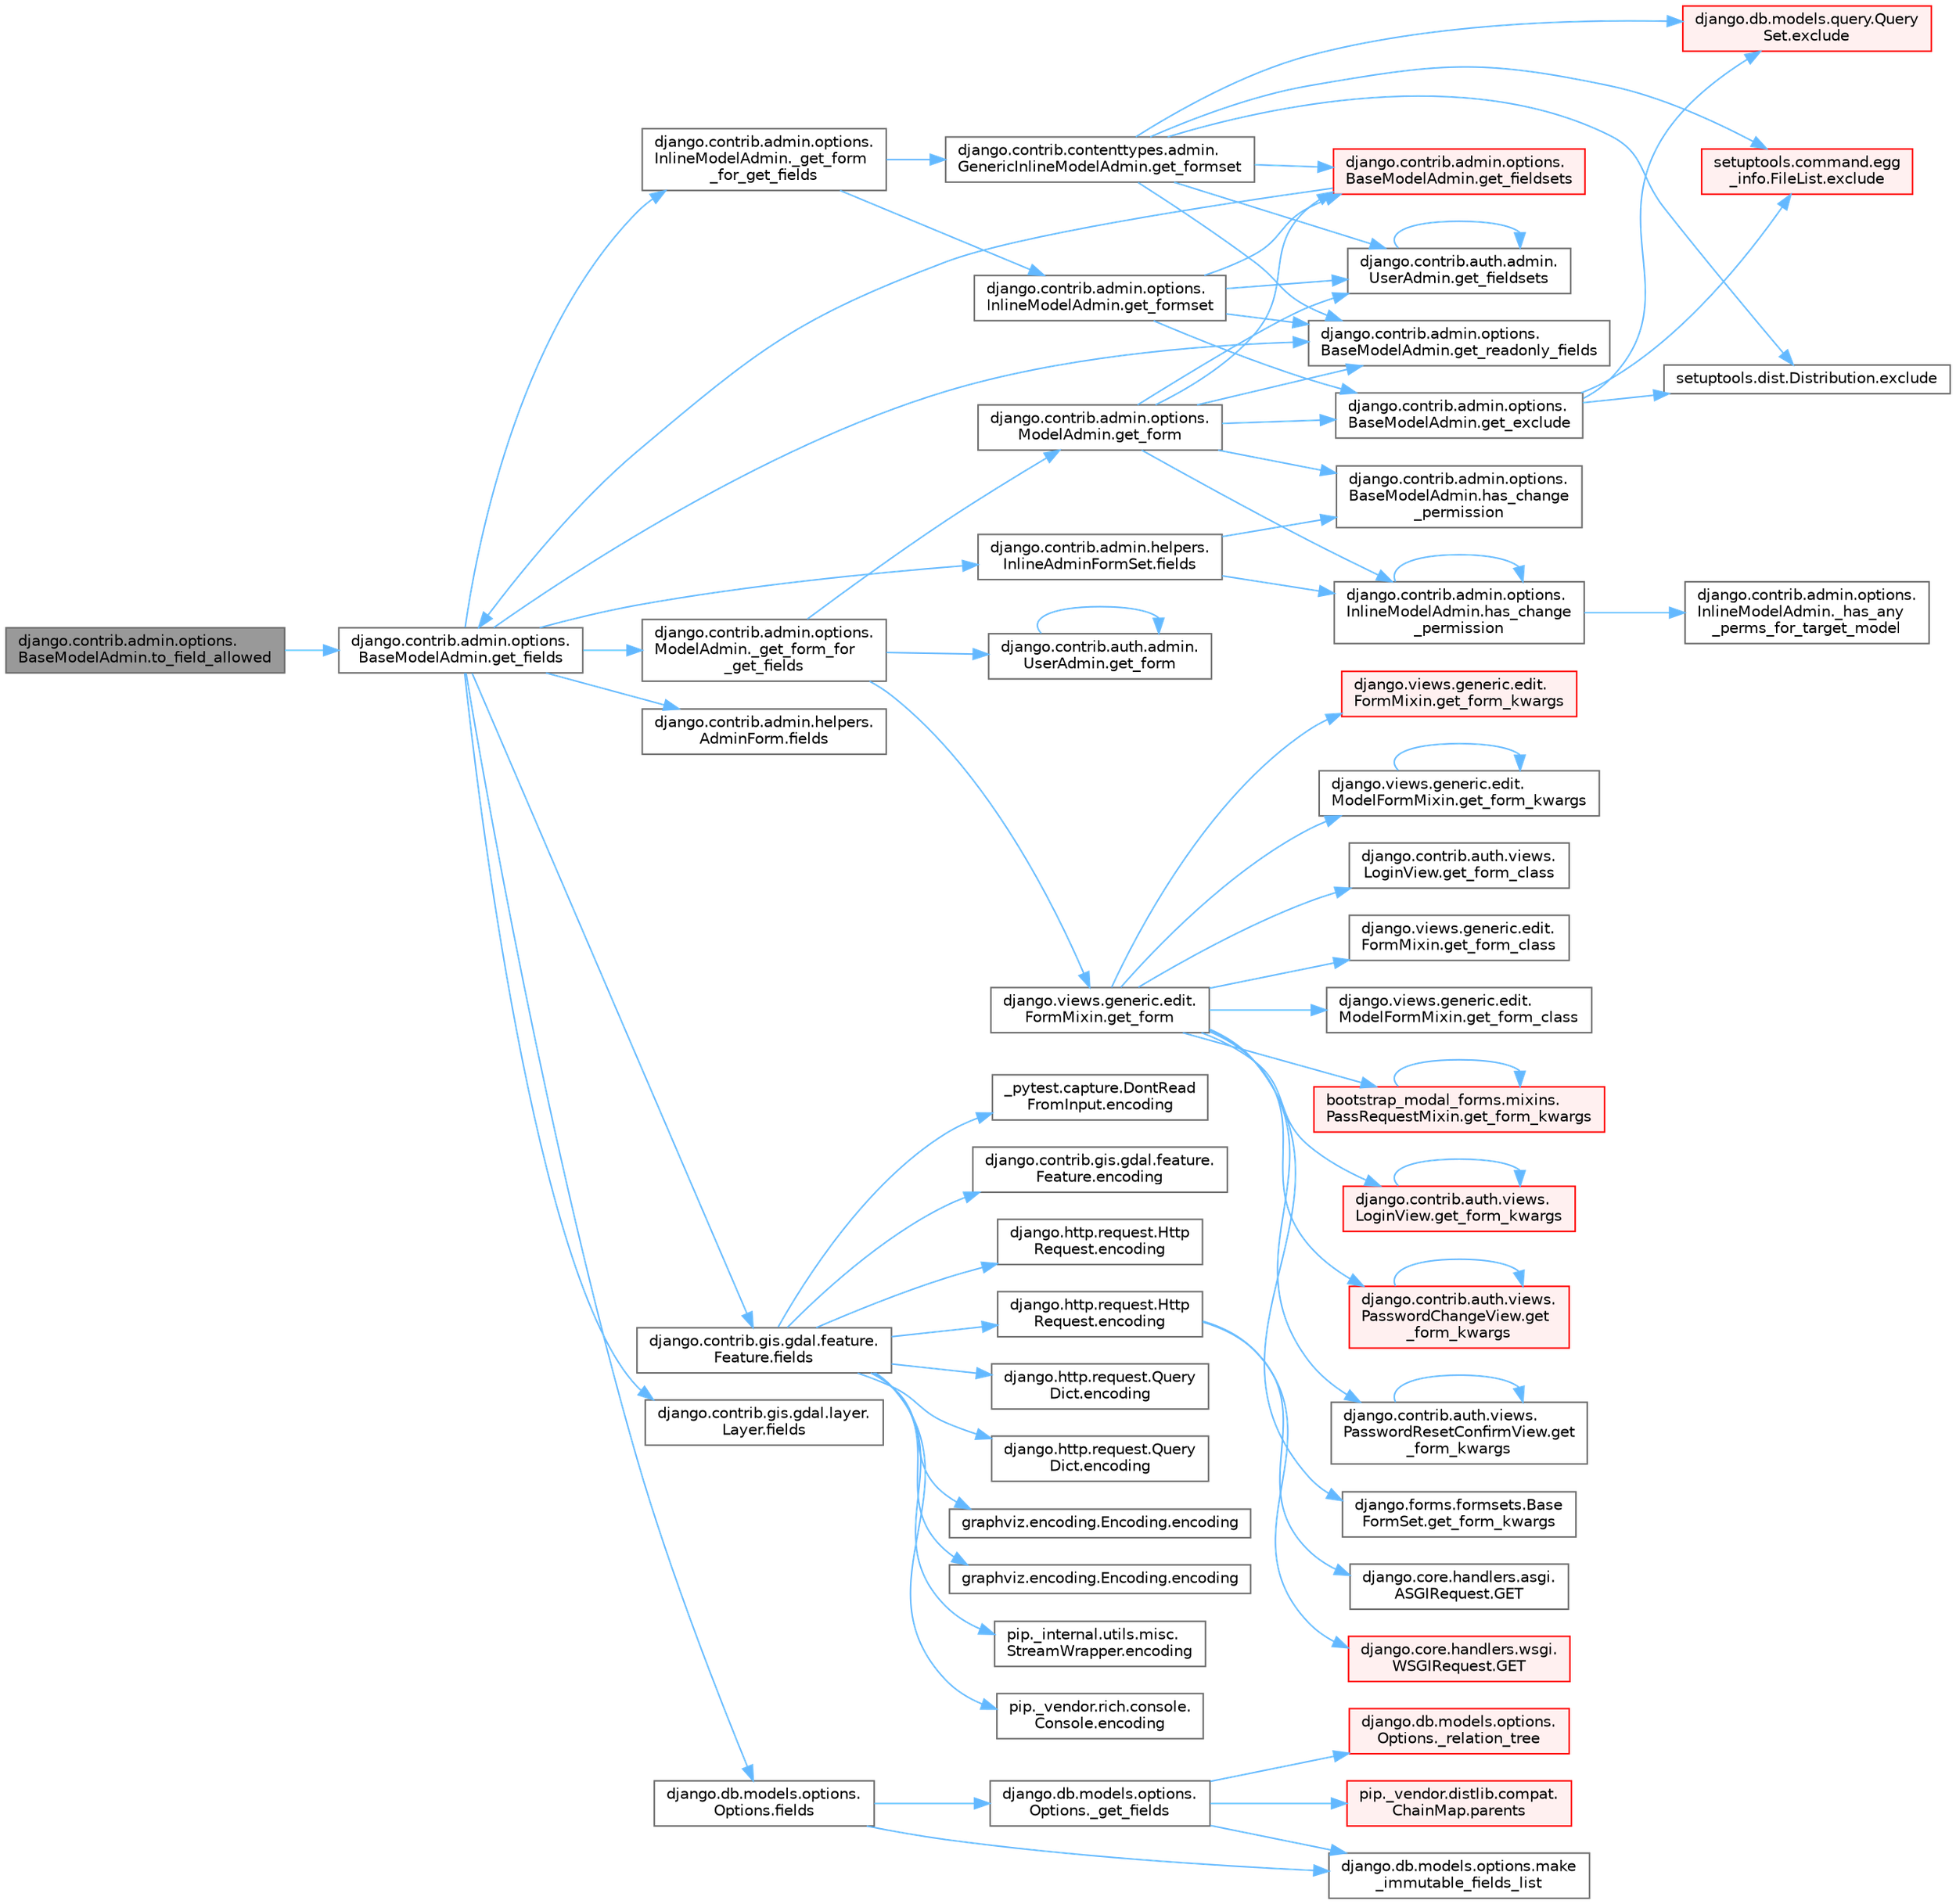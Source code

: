digraph "django.contrib.admin.options.BaseModelAdmin.to_field_allowed"
{
 // LATEX_PDF_SIZE
  bgcolor="transparent";
  edge [fontname=Helvetica,fontsize=10,labelfontname=Helvetica,labelfontsize=10];
  node [fontname=Helvetica,fontsize=10,shape=box,height=0.2,width=0.4];
  rankdir="LR";
  Node1 [id="Node000001",label="django.contrib.admin.options.\lBaseModelAdmin.to_field_allowed",height=0.2,width=0.4,color="gray40", fillcolor="grey60", style="filled", fontcolor="black",tooltip=" "];
  Node1 -> Node2 [id="edge1_Node000001_Node000002",color="steelblue1",style="solid",tooltip=" "];
  Node2 [id="Node000002",label="django.contrib.admin.options.\lBaseModelAdmin.get_fields",height=0.2,width=0.4,color="grey40", fillcolor="white", style="filled",URL="$classdjango_1_1contrib_1_1admin_1_1options_1_1_base_model_admin.html#afaa9b382fea65a4ff01bd97c33fe0c2c",tooltip=" "];
  Node2 -> Node3 [id="edge2_Node000002_Node000003",color="steelblue1",style="solid",tooltip=" "];
  Node3 [id="Node000003",label="django.contrib.admin.options.\lInlineModelAdmin._get_form\l_for_get_fields",height=0.2,width=0.4,color="grey40", fillcolor="white", style="filled",URL="$classdjango_1_1contrib_1_1admin_1_1options_1_1_inline_model_admin.html#a5d25291382a2475075ca69eb48c962d3",tooltip=" "];
  Node3 -> Node4 [id="edge3_Node000003_Node000004",color="steelblue1",style="solid",tooltip=" "];
  Node4 [id="Node000004",label="django.contrib.admin.options.\lInlineModelAdmin.get_formset",height=0.2,width=0.4,color="grey40", fillcolor="white", style="filled",URL="$classdjango_1_1contrib_1_1admin_1_1options_1_1_inline_model_admin.html#a391c560136f82cf615f7b8b449ddc9cc",tooltip=" "];
  Node4 -> Node5 [id="edge4_Node000004_Node000005",color="steelblue1",style="solid",tooltip=" "];
  Node5 [id="Node000005",label="django.contrib.admin.options.\lBaseModelAdmin.get_exclude",height=0.2,width=0.4,color="grey40", fillcolor="white", style="filled",URL="$classdjango_1_1contrib_1_1admin_1_1options_1_1_base_model_admin.html#a6c5f68d5829a50c98bd7d0ec262126cd",tooltip=" "];
  Node5 -> Node6 [id="edge5_Node000005_Node000006",color="steelblue1",style="solid",tooltip=" "];
  Node6 [id="Node000006",label="django.db.models.query.Query\lSet.exclude",height=0.2,width=0.4,color="red", fillcolor="#FFF0F0", style="filled",URL="$classdjango_1_1db_1_1models_1_1query_1_1_query_set.html#ac56369b510c6880e0ff5bccd3789b76d",tooltip=" "];
  Node5 -> Node24 [id="edge6_Node000005_Node000024",color="steelblue1",style="solid",tooltip=" "];
  Node24 [id="Node000024",label="setuptools.command.egg\l_info.FileList.exclude",height=0.2,width=0.4,color="red", fillcolor="#FFF0F0", style="filled",URL="$classsetuptools_1_1command_1_1egg__info_1_1_file_list.html#ae1bece580c66b8df3143d01d817073b1",tooltip=" "];
  Node5 -> Node27 [id="edge7_Node000005_Node000027",color="steelblue1",style="solid",tooltip=" "];
  Node27 [id="Node000027",label="setuptools.dist.Distribution.exclude",height=0.2,width=0.4,color="grey40", fillcolor="white", style="filled",URL="$classsetuptools_1_1dist_1_1_distribution.html#aba0ce07cc13c0dd245b3b5977c4e4ea7",tooltip=" "];
  Node4 -> Node28 [id="edge8_Node000004_Node000028",color="steelblue1",style="solid",tooltip=" "];
  Node28 [id="Node000028",label="django.contrib.admin.options.\lBaseModelAdmin.get_fieldsets",height=0.2,width=0.4,color="red", fillcolor="#FFF0F0", style="filled",URL="$classdjango_1_1contrib_1_1admin_1_1options_1_1_base_model_admin.html#ad7e239e34ac459bcbe73cc0ef014249e",tooltip=" "];
  Node28 -> Node2 [id="edge9_Node000028_Node000002",color="steelblue1",style="solid",tooltip=" "];
  Node4 -> Node37 [id="edge10_Node000004_Node000037",color="steelblue1",style="solid",tooltip=" "];
  Node37 [id="Node000037",label="django.contrib.auth.admin.\lUserAdmin.get_fieldsets",height=0.2,width=0.4,color="grey40", fillcolor="white", style="filled",URL="$classdjango_1_1contrib_1_1auth_1_1admin_1_1_user_admin.html#af5ee69109448dfaa213596c17b1df257",tooltip=" "];
  Node37 -> Node37 [id="edge11_Node000037_Node000037",color="steelblue1",style="solid",tooltip=" "];
  Node4 -> Node38 [id="edge12_Node000004_Node000038",color="steelblue1",style="solid",tooltip=" "];
  Node38 [id="Node000038",label="django.contrib.admin.options.\lBaseModelAdmin.get_readonly_fields",height=0.2,width=0.4,color="grey40", fillcolor="white", style="filled",URL="$classdjango_1_1contrib_1_1admin_1_1options_1_1_base_model_admin.html#a170b8486910918e4de66e130bd493939",tooltip=" "];
  Node3 -> Node39 [id="edge13_Node000003_Node000039",color="steelblue1",style="solid",tooltip=" "];
  Node39 [id="Node000039",label="django.contrib.contenttypes.admin.\lGenericInlineModelAdmin.get_formset",height=0.2,width=0.4,color="grey40", fillcolor="white", style="filled",URL="$classdjango_1_1contrib_1_1contenttypes_1_1admin_1_1_generic_inline_model_admin.html#a5a66cc2688b838a4e851627f20e34949",tooltip=" "];
  Node39 -> Node6 [id="edge14_Node000039_Node000006",color="steelblue1",style="solid",tooltip=" "];
  Node39 -> Node24 [id="edge15_Node000039_Node000024",color="steelblue1",style="solid",tooltip=" "];
  Node39 -> Node27 [id="edge16_Node000039_Node000027",color="steelblue1",style="solid",tooltip=" "];
  Node39 -> Node28 [id="edge17_Node000039_Node000028",color="steelblue1",style="solid",tooltip=" "];
  Node39 -> Node37 [id="edge18_Node000039_Node000037",color="steelblue1",style="solid",tooltip=" "];
  Node39 -> Node38 [id="edge19_Node000039_Node000038",color="steelblue1",style="solid",tooltip=" "];
  Node2 -> Node40 [id="edge20_Node000002_Node000040",color="steelblue1",style="solid",tooltip=" "];
  Node40 [id="Node000040",label="django.contrib.admin.options.\lModelAdmin._get_form_for\l_get_fields",height=0.2,width=0.4,color="grey40", fillcolor="white", style="filled",URL="$classdjango_1_1contrib_1_1admin_1_1options_1_1_model_admin.html#a933e77f90faca22f9caf6b89abb99d94",tooltip=" "];
  Node40 -> Node41 [id="edge21_Node000040_Node000041",color="steelblue1",style="solid",tooltip=" "];
  Node41 [id="Node000041",label="django.contrib.admin.options.\lModelAdmin.get_form",height=0.2,width=0.4,color="grey40", fillcolor="white", style="filled",URL="$classdjango_1_1contrib_1_1admin_1_1options_1_1_model_admin.html#a57f87fb2bbbe6d71b86dee23eff86522",tooltip=" "];
  Node41 -> Node5 [id="edge22_Node000041_Node000005",color="steelblue1",style="solid",tooltip=" "];
  Node41 -> Node28 [id="edge23_Node000041_Node000028",color="steelblue1",style="solid",tooltip=" "];
  Node41 -> Node37 [id="edge24_Node000041_Node000037",color="steelblue1",style="solid",tooltip=" "];
  Node41 -> Node38 [id="edge25_Node000041_Node000038",color="steelblue1",style="solid",tooltip=" "];
  Node41 -> Node42 [id="edge26_Node000041_Node000042",color="steelblue1",style="solid",tooltip=" "];
  Node42 [id="Node000042",label="django.contrib.admin.options.\lBaseModelAdmin.has_change\l_permission",height=0.2,width=0.4,color="grey40", fillcolor="white", style="filled",URL="$classdjango_1_1contrib_1_1admin_1_1options_1_1_base_model_admin.html#a628f15a856920f62510c31333354c088",tooltip=" "];
  Node41 -> Node43 [id="edge27_Node000041_Node000043",color="steelblue1",style="solid",tooltip=" "];
  Node43 [id="Node000043",label="django.contrib.admin.options.\lInlineModelAdmin.has_change\l_permission",height=0.2,width=0.4,color="grey40", fillcolor="white", style="filled",URL="$classdjango_1_1contrib_1_1admin_1_1options_1_1_inline_model_admin.html#afb466f69fba775be6bd44db65c2955ce",tooltip=" "];
  Node43 -> Node44 [id="edge28_Node000043_Node000044",color="steelblue1",style="solid",tooltip=" "];
  Node44 [id="Node000044",label="django.contrib.admin.options.\lInlineModelAdmin._has_any\l_perms_for_target_model",height=0.2,width=0.4,color="grey40", fillcolor="white", style="filled",URL="$classdjango_1_1contrib_1_1admin_1_1options_1_1_inline_model_admin.html#a29c3e8ea570405ec131fad8a0b8cbf4b",tooltip=" "];
  Node43 -> Node43 [id="edge29_Node000043_Node000043",color="steelblue1",style="solid",tooltip=" "];
  Node40 -> Node45 [id="edge30_Node000040_Node000045",color="steelblue1",style="solid",tooltip=" "];
  Node45 [id="Node000045",label="django.contrib.auth.admin.\lUserAdmin.get_form",height=0.2,width=0.4,color="grey40", fillcolor="white", style="filled",URL="$classdjango_1_1contrib_1_1auth_1_1admin_1_1_user_admin.html#a31237fb5aeadd7f01de3fe0957e1e1f7",tooltip=" "];
  Node45 -> Node45 [id="edge31_Node000045_Node000045",color="steelblue1",style="solid",tooltip=" "];
  Node40 -> Node46 [id="edge32_Node000040_Node000046",color="steelblue1",style="solid",tooltip=" "];
  Node46 [id="Node000046",label="django.views.generic.edit.\lFormMixin.get_form",height=0.2,width=0.4,color="grey40", fillcolor="white", style="filled",URL="$classdjango_1_1views_1_1generic_1_1edit_1_1_form_mixin.html#af3ab4348d2bf2a9b5ceb04c079a20ea5",tooltip=" "];
  Node46 -> Node47 [id="edge33_Node000046_Node000047",color="steelblue1",style="solid",tooltip=" "];
  Node47 [id="Node000047",label="django.contrib.auth.views.\lLoginView.get_form_class",height=0.2,width=0.4,color="grey40", fillcolor="white", style="filled",URL="$classdjango_1_1contrib_1_1auth_1_1views_1_1_login_view.html#a0b2be1652a8981470cbfcea199374b24",tooltip=" "];
  Node46 -> Node48 [id="edge34_Node000046_Node000048",color="steelblue1",style="solid",tooltip=" "];
  Node48 [id="Node000048",label="django.views.generic.edit.\lFormMixin.get_form_class",height=0.2,width=0.4,color="grey40", fillcolor="white", style="filled",URL="$classdjango_1_1views_1_1generic_1_1edit_1_1_form_mixin.html#a5499bac844b0841d4b1c08f75bbb4b82",tooltip=" "];
  Node46 -> Node49 [id="edge35_Node000046_Node000049",color="steelblue1",style="solid",tooltip=" "];
  Node49 [id="Node000049",label="django.views.generic.edit.\lModelFormMixin.get_form_class",height=0.2,width=0.4,color="grey40", fillcolor="white", style="filled",URL="$classdjango_1_1views_1_1generic_1_1edit_1_1_model_form_mixin.html#abc352ce7bec6cfe1a81406245ce7b3a3",tooltip=" "];
  Node46 -> Node50 [id="edge36_Node000046_Node000050",color="steelblue1",style="solid",tooltip=" "];
  Node50 [id="Node000050",label="bootstrap_modal_forms.mixins.\lPassRequestMixin.get_form_kwargs",height=0.2,width=0.4,color="red", fillcolor="#FFF0F0", style="filled",URL="$classbootstrap__modal__forms_1_1mixins_1_1_pass_request_mixin.html#ad4ae849823f332bb1016a8508cb34ee3",tooltip=" "];
  Node50 -> Node50 [id="edge37_Node000050_Node000050",color="steelblue1",style="solid",tooltip=" "];
  Node46 -> Node2830 [id="edge38_Node000046_Node002830",color="steelblue1",style="solid",tooltip=" "];
  Node2830 [id="Node002830",label="django.contrib.auth.views.\lLoginView.get_form_kwargs",height=0.2,width=0.4,color="red", fillcolor="#FFF0F0", style="filled",URL="$classdjango_1_1contrib_1_1auth_1_1views_1_1_login_view.html#a2eba98b8c16c8a98348679ea2c921d25",tooltip=" "];
  Node2830 -> Node2830 [id="edge39_Node002830_Node002830",color="steelblue1",style="solid",tooltip=" "];
  Node46 -> Node2831 [id="edge40_Node000046_Node002831",color="steelblue1",style="solid",tooltip=" "];
  Node2831 [id="Node002831",label="django.contrib.auth.views.\lPasswordChangeView.get\l_form_kwargs",height=0.2,width=0.4,color="red", fillcolor="#FFF0F0", style="filled",URL="$classdjango_1_1contrib_1_1auth_1_1views_1_1_password_change_view.html#a553cf3e37e5a2c05db774e580cbcc038",tooltip=" "];
  Node2831 -> Node2831 [id="edge41_Node002831_Node002831",color="steelblue1",style="solid",tooltip=" "];
  Node46 -> Node2832 [id="edge42_Node000046_Node002832",color="steelblue1",style="solid",tooltip=" "];
  Node2832 [id="Node002832",label="django.contrib.auth.views.\lPasswordResetConfirmView.get\l_form_kwargs",height=0.2,width=0.4,color="grey40", fillcolor="white", style="filled",URL="$classdjango_1_1contrib_1_1auth_1_1views_1_1_password_reset_confirm_view.html#a370c4fdedb3f2a2550450e2dbdb1bb80",tooltip=" "];
  Node2832 -> Node2832 [id="edge43_Node002832_Node002832",color="steelblue1",style="solid",tooltip=" "];
  Node46 -> Node2833 [id="edge44_Node000046_Node002833",color="steelblue1",style="solid",tooltip=" "];
  Node2833 [id="Node002833",label="django.forms.formsets.Base\lFormSet.get_form_kwargs",height=0.2,width=0.4,color="grey40", fillcolor="white", style="filled",URL="$classdjango_1_1forms_1_1formsets_1_1_base_form_set.html#aaae42461c58f5266a1e98419c8f79902",tooltip=" "];
  Node46 -> Node2834 [id="edge45_Node000046_Node002834",color="steelblue1",style="solid",tooltip=" "];
  Node2834 [id="Node002834",label="django.views.generic.edit.\lFormMixin.get_form_kwargs",height=0.2,width=0.4,color="red", fillcolor="#FFF0F0", style="filled",URL="$classdjango_1_1views_1_1generic_1_1edit_1_1_form_mixin.html#a7e8c141b6c4efa8727e7f06322969249",tooltip=" "];
  Node46 -> Node2837 [id="edge46_Node000046_Node002837",color="steelblue1",style="solid",tooltip=" "];
  Node2837 [id="Node002837",label="django.views.generic.edit.\lModelFormMixin.get_form_kwargs",height=0.2,width=0.4,color="grey40", fillcolor="white", style="filled",URL="$classdjango_1_1views_1_1generic_1_1edit_1_1_model_form_mixin.html#acb08afab46e151c93364f9ceca55d786",tooltip=" "];
  Node2837 -> Node2837 [id="edge47_Node002837_Node002837",color="steelblue1",style="solid",tooltip=" "];
  Node2 -> Node1805 [id="edge48_Node000002_Node001805",color="steelblue1",style="solid",tooltip=" "];
  Node1805 [id="Node001805",label="django.contrib.admin.helpers.\lAdminForm.fields",height=0.2,width=0.4,color="grey40", fillcolor="white", style="filled",URL="$classdjango_1_1contrib_1_1admin_1_1helpers_1_1_admin_form.html#a9a2b6161f083dd4c3cefb24789a4f398",tooltip=" "];
  Node2 -> Node1806 [id="edge49_Node000002_Node001806",color="steelblue1",style="solid",tooltip=" "];
  Node1806 [id="Node001806",label="django.contrib.admin.helpers.\lInlineAdminFormSet.fields",height=0.2,width=0.4,color="grey40", fillcolor="white", style="filled",URL="$classdjango_1_1contrib_1_1admin_1_1helpers_1_1_inline_admin_form_set.html#acfeece3b4a1c8e6f692669661ce441d1",tooltip=" "];
  Node1806 -> Node42 [id="edge50_Node001806_Node000042",color="steelblue1",style="solid",tooltip=" "];
  Node1806 -> Node43 [id="edge51_Node001806_Node000043",color="steelblue1",style="solid",tooltip=" "];
  Node2 -> Node1807 [id="edge52_Node000002_Node001807",color="steelblue1",style="solid",tooltip=" "];
  Node1807 [id="Node001807",label="django.contrib.gis.gdal.feature.\lFeature.fields",height=0.2,width=0.4,color="grey40", fillcolor="white", style="filled",URL="$classdjango_1_1contrib_1_1gis_1_1gdal_1_1feature_1_1_feature.html#a2aab211613babc57a7ef77b951a46464",tooltip=" "];
  Node1807 -> Node408 [id="edge53_Node001807_Node000408",color="steelblue1",style="solid",tooltip=" "];
  Node408 [id="Node000408",label="_pytest.capture.DontRead\lFromInput.encoding",height=0.2,width=0.4,color="grey40", fillcolor="white", style="filled",URL="$class__pytest_1_1capture_1_1_dont_read_from_input.html#a40a0e1b26db1f2cf579f1ab5d3903097",tooltip=" "];
  Node1807 -> Node409 [id="edge54_Node001807_Node000409",color="steelblue1",style="solid",tooltip=" "];
  Node409 [id="Node000409",label="django.contrib.gis.gdal.feature.\lFeature.encoding",height=0.2,width=0.4,color="grey40", fillcolor="white", style="filled",URL="$classdjango_1_1contrib_1_1gis_1_1gdal_1_1feature_1_1_feature.html#a61ef7866406f46787c45d0040e4f2588",tooltip=" "];
  Node1807 -> Node410 [id="edge55_Node001807_Node000410",color="steelblue1",style="solid",tooltip=" "];
  Node410 [id="Node000410",label="django.http.request.Http\lRequest.encoding",height=0.2,width=0.4,color="grey40", fillcolor="white", style="filled",URL="$classdjango_1_1http_1_1request_1_1_http_request.html#affc440df209dd1fb33d63b8fce39f3b2",tooltip=" "];
  Node1807 -> Node411 [id="edge56_Node001807_Node000411",color="steelblue1",style="solid",tooltip=" "];
  Node411 [id="Node000411",label="django.http.request.Http\lRequest.encoding",height=0.2,width=0.4,color="grey40", fillcolor="white", style="filled",URL="$classdjango_1_1http_1_1request_1_1_http_request.html#a09c32945992a963608d955c2618ead79",tooltip=" "];
  Node411 -> Node412 [id="edge57_Node000411_Node000412",color="steelblue1",style="solid",tooltip=" "];
  Node412 [id="Node000412",label="django.core.handlers.asgi.\lASGIRequest.GET",height=0.2,width=0.4,color="grey40", fillcolor="white", style="filled",URL="$classdjango_1_1core_1_1handlers_1_1asgi_1_1_a_s_g_i_request.html#a22178cf518b0498b12175ee12f8e7706",tooltip=" "];
  Node411 -> Node413 [id="edge58_Node000411_Node000413",color="steelblue1",style="solid",tooltip=" "];
  Node413 [id="Node000413",label="django.core.handlers.wsgi.\lWSGIRequest.GET",height=0.2,width=0.4,color="red", fillcolor="#FFF0F0", style="filled",URL="$classdjango_1_1core_1_1handlers_1_1wsgi_1_1_w_s_g_i_request.html#a4167c70bcdd94cc925f4444860678305",tooltip=" "];
  Node1807 -> Node415 [id="edge59_Node001807_Node000415",color="steelblue1",style="solid",tooltip=" "];
  Node415 [id="Node000415",label="django.http.request.Query\lDict.encoding",height=0.2,width=0.4,color="grey40", fillcolor="white", style="filled",URL="$classdjango_1_1http_1_1request_1_1_query_dict.html#ae1a9e4aa8ebe4d1dd0aa02e9388b0acd",tooltip=" "];
  Node1807 -> Node416 [id="edge60_Node001807_Node000416",color="steelblue1",style="solid",tooltip=" "];
  Node416 [id="Node000416",label="django.http.request.Query\lDict.encoding",height=0.2,width=0.4,color="grey40", fillcolor="white", style="filled",URL="$classdjango_1_1http_1_1request_1_1_query_dict.html#aade836c6d0fadbe21ef181917ca28ea8",tooltip=" "];
  Node1807 -> Node417 [id="edge61_Node001807_Node000417",color="steelblue1",style="solid",tooltip=" "];
  Node417 [id="Node000417",label="graphviz.encoding.Encoding.encoding",height=0.2,width=0.4,color="grey40", fillcolor="white", style="filled",URL="$classgraphviz_1_1encoding_1_1_encoding.html#a4be64c43fe62823ffb51d9d4706f3c3d",tooltip=" "];
  Node1807 -> Node418 [id="edge62_Node001807_Node000418",color="steelblue1",style="solid",tooltip=" "];
  Node418 [id="Node000418",label="graphviz.encoding.Encoding.encoding",height=0.2,width=0.4,color="grey40", fillcolor="white", style="filled",URL="$classgraphviz_1_1encoding_1_1_encoding.html#ade16bad413f6cc9b3776aa3c580e7251",tooltip=" "];
  Node1807 -> Node419 [id="edge63_Node001807_Node000419",color="steelblue1",style="solid",tooltip=" "];
  Node419 [id="Node000419",label="pip._internal.utils.misc.\lStreamWrapper.encoding",height=0.2,width=0.4,color="grey40", fillcolor="white", style="filled",URL="$classpip_1_1__internal_1_1utils_1_1misc_1_1_stream_wrapper.html#ae516d377684b88c1d5ed9b0b670a2a0b",tooltip=" "];
  Node1807 -> Node420 [id="edge64_Node001807_Node000420",color="steelblue1",style="solid",tooltip=" "];
  Node420 [id="Node000420",label="pip._vendor.rich.console.\lConsole.encoding",height=0.2,width=0.4,color="grey40", fillcolor="white", style="filled",URL="$classpip_1_1__vendor_1_1rich_1_1console_1_1_console.html#aaa95f0495607d199f34c4ebd90ea1cfe",tooltip=" "];
  Node2 -> Node1808 [id="edge65_Node000002_Node001808",color="steelblue1",style="solid",tooltip=" "];
  Node1808 [id="Node001808",label="django.contrib.gis.gdal.layer.\lLayer.fields",height=0.2,width=0.4,color="grey40", fillcolor="white", style="filled",URL="$classdjango_1_1contrib_1_1gis_1_1gdal_1_1layer_1_1_layer.html#ab7d9d8c833c9e11cfc14b15c61a1ab27",tooltip=" "];
  Node2 -> Node1809 [id="edge66_Node000002_Node001809",color="steelblue1",style="solid",tooltip=" "];
  Node1809 [id="Node001809",label="django.db.models.options.\lOptions.fields",height=0.2,width=0.4,color="grey40", fillcolor="white", style="filled",URL="$classdjango_1_1db_1_1models_1_1options_1_1_options.html#a6c7f47f4eb863aca3bf357275f7db3b8",tooltip=" "];
  Node1809 -> Node31 [id="edge67_Node001809_Node000031",color="steelblue1",style="solid",tooltip=" "];
  Node31 [id="Node000031",label="django.db.models.options.\lOptions._get_fields",height=0.2,width=0.4,color="grey40", fillcolor="white", style="filled",URL="$classdjango_1_1db_1_1models_1_1options_1_1_options.html#adfc7204d4c77a86927ad1988009a3fd5",tooltip=" "];
  Node31 -> Node32 [id="edge68_Node000031_Node000032",color="steelblue1",style="solid",tooltip=" "];
  Node32 [id="Node000032",label="django.db.models.options.\lOptions._relation_tree",height=0.2,width=0.4,color="red", fillcolor="#FFF0F0", style="filled",URL="$classdjango_1_1db_1_1models_1_1options_1_1_options.html#a80c7d50b36ae27b75bab08c22aeafb8c",tooltip=" "];
  Node31 -> Node35 [id="edge69_Node000031_Node000035",color="steelblue1",style="solid",tooltip=" "];
  Node35 [id="Node000035",label="django.db.models.options.make\l_immutable_fields_list",height=0.2,width=0.4,color="grey40", fillcolor="white", style="filled",URL="$namespacedjango_1_1db_1_1models_1_1options.html#ad6e15002f494024f2232d7e3eeb05100",tooltip=" "];
  Node31 -> Node36 [id="edge70_Node000031_Node000036",color="steelblue1",style="solid",tooltip=" "];
  Node36 [id="Node000036",label="pip._vendor.distlib.compat.\lChainMap.parents",height=0.2,width=0.4,color="red", fillcolor="#FFF0F0", style="filled",URL="$classpip_1_1__vendor_1_1distlib_1_1compat_1_1_chain_map.html#a94a17b661125532bd17a58047c244103",tooltip=" "];
  Node1809 -> Node35 [id="edge71_Node001809_Node000035",color="steelblue1",style="solid",tooltip=" "];
  Node2 -> Node38 [id="edge72_Node000002_Node000038",color="steelblue1",style="solid",tooltip=" "];
}
